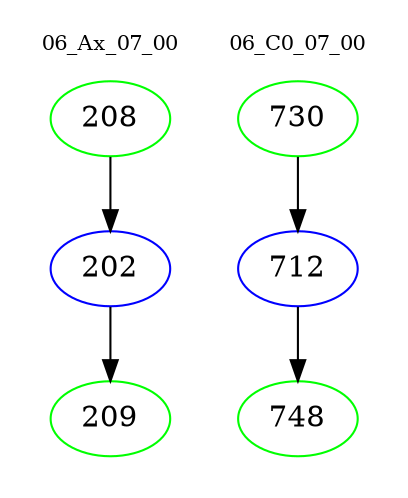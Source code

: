 digraph{
subgraph cluster_0 {
color = white
label = "06_Ax_07_00";
fontsize=10;
T0_208 [label="208", color="green"]
T0_208 -> T0_202 [color="black"]
T0_202 [label="202", color="blue"]
T0_202 -> T0_209 [color="black"]
T0_209 [label="209", color="green"]
}
subgraph cluster_1 {
color = white
label = "06_C0_07_00";
fontsize=10;
T1_730 [label="730", color="green"]
T1_730 -> T1_712 [color="black"]
T1_712 [label="712", color="blue"]
T1_712 -> T1_748 [color="black"]
T1_748 [label="748", color="green"]
}
}
